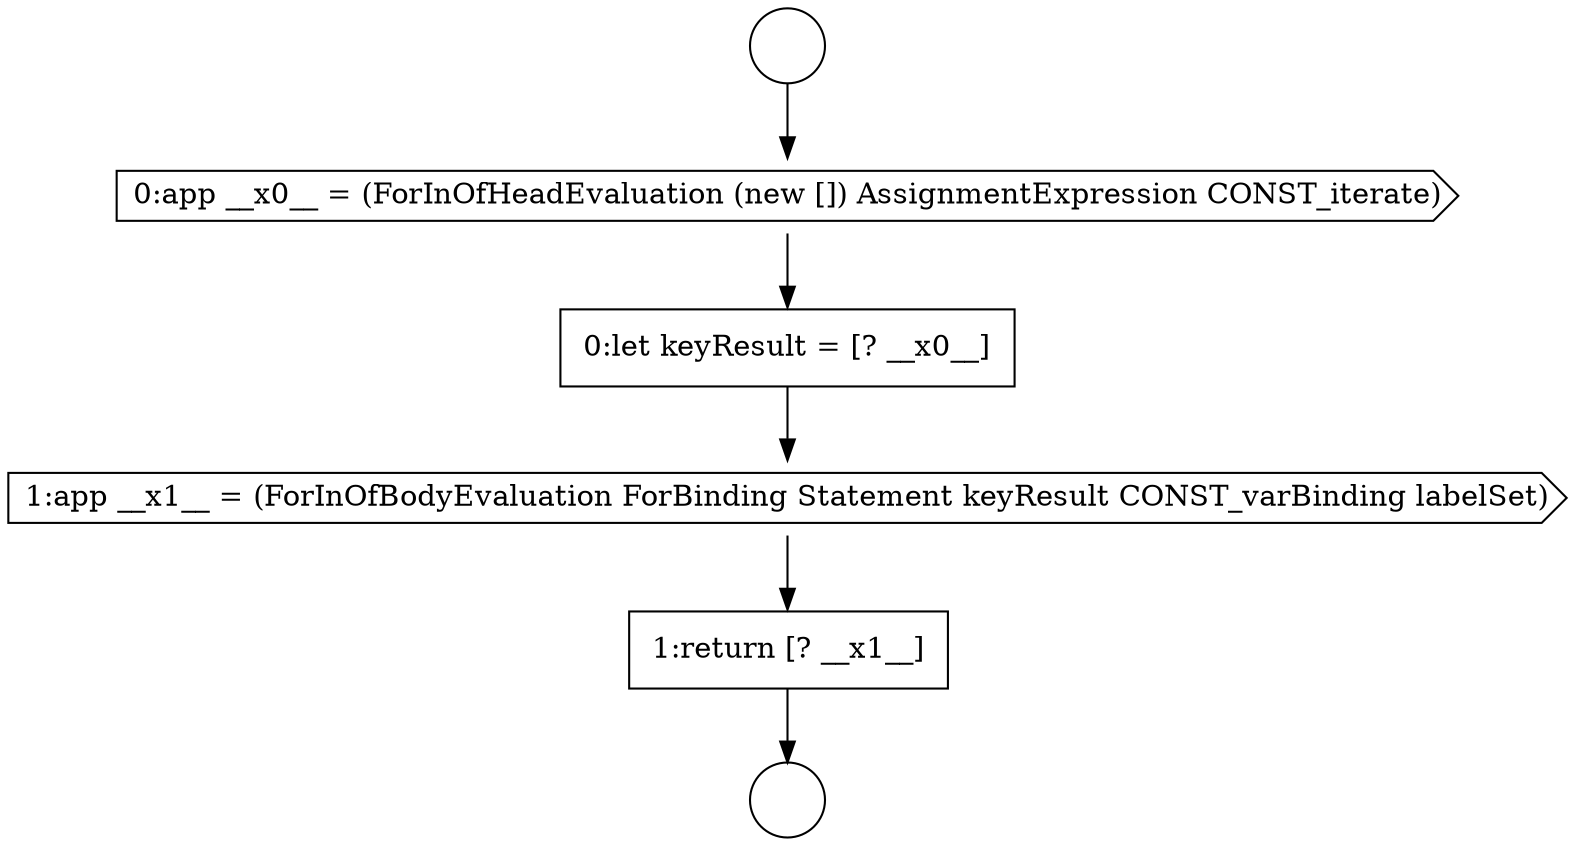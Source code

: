 digraph {
  node6640 [shape=circle label=" " color="black" fillcolor="white" style=filled]
  node6643 [shape=cds, label=<<font color="black">1:app __x1__ = (ForInOfBodyEvaluation ForBinding Statement keyResult CONST_varBinding labelSet)</font>> color="black" fillcolor="white" style=filled]
  node6642 [shape=none, margin=0, label=<<font color="black">
    <table border="0" cellborder="1" cellspacing="0" cellpadding="10">
      <tr><td align="left">0:let keyResult = [? __x0__]</td></tr>
    </table>
  </font>> color="black" fillcolor="white" style=filled]
  node6641 [shape=cds, label=<<font color="black">0:app __x0__ = (ForInOfHeadEvaluation (new []) AssignmentExpression CONST_iterate)</font>> color="black" fillcolor="white" style=filled]
  node6639 [shape=circle label=" " color="black" fillcolor="white" style=filled]
  node6644 [shape=none, margin=0, label=<<font color="black">
    <table border="0" cellborder="1" cellspacing="0" cellpadding="10">
      <tr><td align="left">1:return [? __x1__]</td></tr>
    </table>
  </font>> color="black" fillcolor="white" style=filled]
  node6641 -> node6642 [ color="black"]
  node6639 -> node6641 [ color="black"]
  node6643 -> node6644 [ color="black"]
  node6642 -> node6643 [ color="black"]
  node6644 -> node6640 [ color="black"]
}
